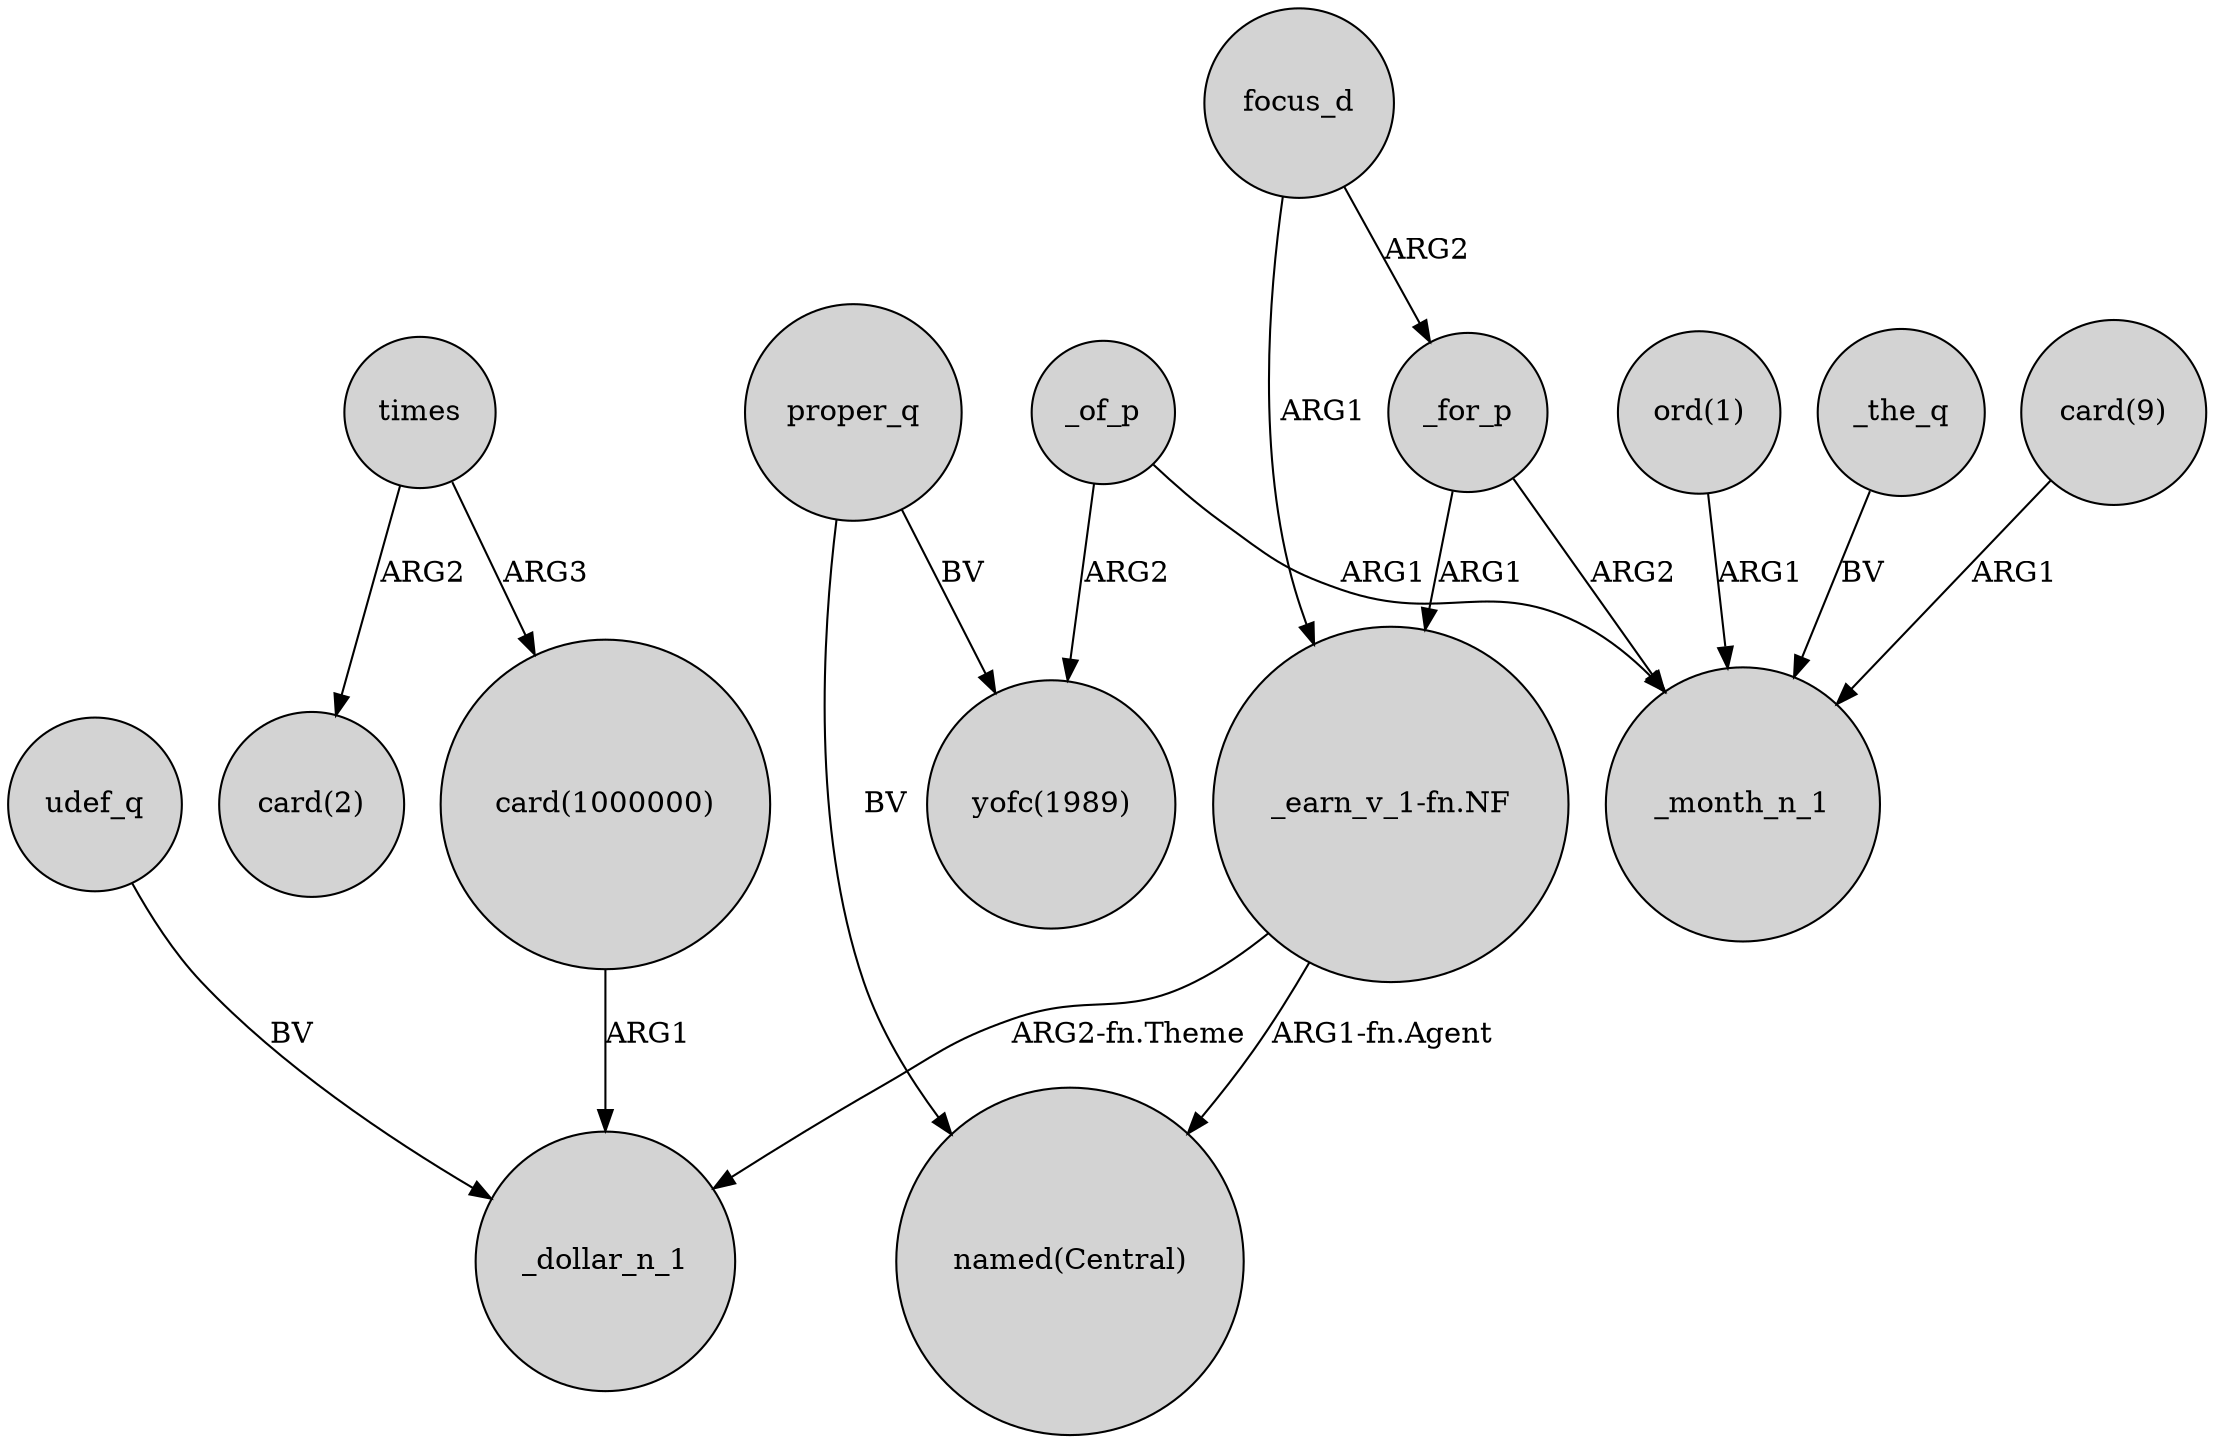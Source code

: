 digraph {
	node [shape=circle style=filled]
	_the_q -> _month_n_1 [label=BV]
	_for_p -> _month_n_1 [label=ARG2]
	"card(1000000)" -> _dollar_n_1 [label=ARG1]
	_for_p -> "_earn_v_1-fn.NF" [label=ARG1]
	udef_q -> _dollar_n_1 [label=BV]
	"card(9)" -> _month_n_1 [label=ARG1]
	"ord(1)" -> _month_n_1 [label=ARG1]
	"_earn_v_1-fn.NF" -> "named(Central)" [label="ARG1-fn.Agent"]
	focus_d -> "_earn_v_1-fn.NF" [label=ARG1]
	proper_q -> "named(Central)" [label=BV]
	times -> "card(1000000)" [label=ARG3]
	focus_d -> _for_p [label=ARG2]
	_of_p -> _month_n_1 [label=ARG1]
	proper_q -> "yofc(1989)" [label=BV]
	"_earn_v_1-fn.NF" -> _dollar_n_1 [label="ARG2-fn.Theme"]
	_of_p -> "yofc(1989)" [label=ARG2]
	times -> "card(2)" [label=ARG2]
}

